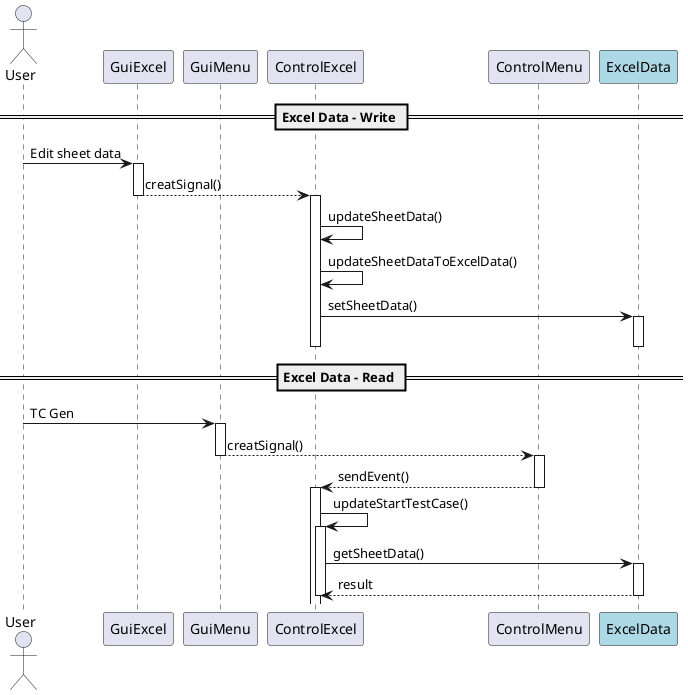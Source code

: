 @startuml

actor User order 10

participant GuiExcel order 20
participant GuiMenu order 30
participant ControlExcel order 40
participant ControlMenu order 50

participant ExcelData order 100 #LightBlue

== Excel Data - Write ==

User -> GuiExcel: Edit sheet data

activate GuiExcel
GuiExcel --> ControlExcel: creatSignal()
deactivate GuiExcel

activate ControlExcel
ControlExcel -> ControlExcel : updateSheetData()
ControlExcel -> ControlExcel : updateSheetDataToExcelData()
ControlExcel -> ExcelData : setSheetData()
activate ExcelData
deactivate ControlExcel
deactivate ExcelData


== Excel Data - Read ==

User -> GuiMenu: TC Gen

activate GuiMenu
GuiMenu --> ControlMenu: creatSignal()
deactivate GuiMenu

activate ControlMenu
ControlMenu --> ControlExcel: sendEvent()
deactivate ControlMenu

activate ControlExcel
ControlExcel -> ControlExcel : updateStartTestCase()
activate ControlExcel
ControlExcel -> ExcelData : getSheetData()
activate ExcelData
ControlExcel <-- ExcelData : result
deactivate ControlExcel
deactivate ExcelData

@enduml
